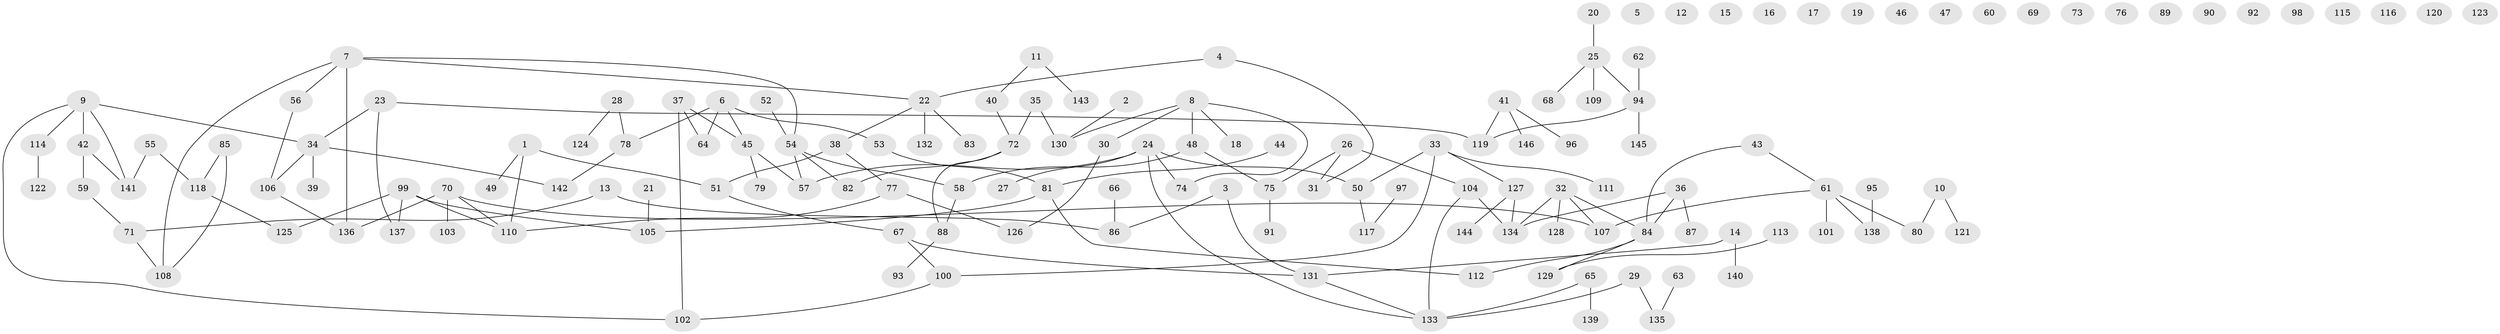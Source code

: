 // coarse degree distribution, {2: 0.3382352941176471, 4: 0.16176470588235295, 3: 0.22058823529411764, 7: 0.014705882352941176, 5: 0.04411764705882353, 1: 0.19117647058823528, 6: 0.029411764705882353}
// Generated by graph-tools (version 1.1) at 2025/48/03/04/25 22:48:23]
// undirected, 146 vertices, 152 edges
graph export_dot {
  node [color=gray90,style=filled];
  1;
  2;
  3;
  4;
  5;
  6;
  7;
  8;
  9;
  10;
  11;
  12;
  13;
  14;
  15;
  16;
  17;
  18;
  19;
  20;
  21;
  22;
  23;
  24;
  25;
  26;
  27;
  28;
  29;
  30;
  31;
  32;
  33;
  34;
  35;
  36;
  37;
  38;
  39;
  40;
  41;
  42;
  43;
  44;
  45;
  46;
  47;
  48;
  49;
  50;
  51;
  52;
  53;
  54;
  55;
  56;
  57;
  58;
  59;
  60;
  61;
  62;
  63;
  64;
  65;
  66;
  67;
  68;
  69;
  70;
  71;
  72;
  73;
  74;
  75;
  76;
  77;
  78;
  79;
  80;
  81;
  82;
  83;
  84;
  85;
  86;
  87;
  88;
  89;
  90;
  91;
  92;
  93;
  94;
  95;
  96;
  97;
  98;
  99;
  100;
  101;
  102;
  103;
  104;
  105;
  106;
  107;
  108;
  109;
  110;
  111;
  112;
  113;
  114;
  115;
  116;
  117;
  118;
  119;
  120;
  121;
  122;
  123;
  124;
  125;
  126;
  127;
  128;
  129;
  130;
  131;
  132;
  133;
  134;
  135;
  136;
  137;
  138;
  139;
  140;
  141;
  142;
  143;
  144;
  145;
  146;
  1 -- 49;
  1 -- 51;
  1 -- 110;
  2 -- 130;
  3 -- 86;
  3 -- 131;
  4 -- 22;
  4 -- 31;
  6 -- 45;
  6 -- 53;
  6 -- 64;
  6 -- 78;
  7 -- 22;
  7 -- 54;
  7 -- 56;
  7 -- 108;
  7 -- 136;
  8 -- 18;
  8 -- 30;
  8 -- 48;
  8 -- 74;
  8 -- 130;
  9 -- 34;
  9 -- 42;
  9 -- 102;
  9 -- 114;
  9 -- 141;
  10 -- 80;
  10 -- 121;
  11 -- 40;
  11 -- 143;
  13 -- 71;
  13 -- 86;
  14 -- 131;
  14 -- 140;
  20 -- 25;
  21 -- 105;
  22 -- 38;
  22 -- 83;
  22 -- 132;
  23 -- 34;
  23 -- 119;
  23 -- 137;
  24 -- 27;
  24 -- 50;
  24 -- 57;
  24 -- 74;
  24 -- 133;
  25 -- 68;
  25 -- 94;
  25 -- 109;
  26 -- 31;
  26 -- 75;
  26 -- 104;
  28 -- 78;
  28 -- 124;
  29 -- 133;
  29 -- 135;
  30 -- 126;
  32 -- 84;
  32 -- 107;
  32 -- 128;
  32 -- 134;
  33 -- 50;
  33 -- 100;
  33 -- 111;
  33 -- 127;
  34 -- 39;
  34 -- 106;
  34 -- 142;
  35 -- 72;
  35 -- 130;
  36 -- 84;
  36 -- 87;
  36 -- 134;
  37 -- 45;
  37 -- 64;
  37 -- 102;
  38 -- 51;
  38 -- 77;
  40 -- 72;
  41 -- 96;
  41 -- 119;
  41 -- 146;
  42 -- 59;
  42 -- 141;
  43 -- 61;
  43 -- 84;
  44 -- 81;
  45 -- 57;
  45 -- 79;
  48 -- 58;
  48 -- 75;
  50 -- 117;
  51 -- 67;
  52 -- 54;
  53 -- 81;
  54 -- 57;
  54 -- 58;
  54 -- 82;
  55 -- 118;
  55 -- 141;
  56 -- 106;
  58 -- 88;
  59 -- 71;
  61 -- 80;
  61 -- 101;
  61 -- 107;
  61 -- 138;
  62 -- 94;
  63 -- 135;
  65 -- 133;
  65 -- 139;
  66 -- 86;
  67 -- 100;
  67 -- 131;
  70 -- 103;
  70 -- 107;
  70 -- 110;
  70 -- 136;
  71 -- 108;
  72 -- 82;
  72 -- 88;
  75 -- 91;
  77 -- 110;
  77 -- 126;
  78 -- 142;
  81 -- 105;
  81 -- 112;
  84 -- 112;
  84 -- 129;
  85 -- 108;
  85 -- 118;
  88 -- 93;
  94 -- 119;
  94 -- 145;
  95 -- 138;
  97 -- 117;
  99 -- 105;
  99 -- 110;
  99 -- 125;
  99 -- 137;
  100 -- 102;
  104 -- 133;
  104 -- 134;
  106 -- 136;
  113 -- 129;
  114 -- 122;
  118 -- 125;
  127 -- 134;
  127 -- 144;
  131 -- 133;
}
